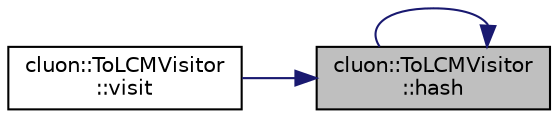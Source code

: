 digraph "cluon::ToLCMVisitor::hash"
{
 // LATEX_PDF_SIZE
  edge [fontname="Helvetica",fontsize="10",labelfontname="Helvetica",labelfontsize="10"];
  node [fontname="Helvetica",fontsize="10",shape=record];
  rankdir="RL";
  Node1 [label="cluon::ToLCMVisitor\l::hash",height=0.2,width=0.4,color="black", fillcolor="grey75", style="filled", fontcolor="black",tooltip=" "];
  Node1 -> Node1 [dir="back",color="midnightblue",fontsize="10",style="solid"];
  Node1 -> Node2 [dir="back",color="midnightblue",fontsize="10",style="solid"];
  Node2 [label="cluon::ToLCMVisitor\l::visit",height=0.2,width=0.4,color="black", fillcolor="white", style="filled",URL="$classcluon_1_1ToLCMVisitor.html#aab242421880d699ffd181c986d6afbb0",tooltip=" "];
}
